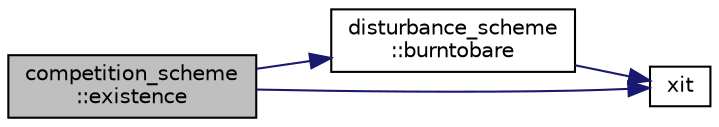 digraph "competition_scheme::existence"
{
 // INTERACTIVE_SVG=YES
  edge [fontname="Helvetica",fontsize="10",labelfontname="Helvetica",labelfontsize="10"];
  node [fontname="Helvetica",fontsize="10",shape=record];
  rankdir="LR";
  Node1 [label="competition_scheme\l::existence",height=0.2,width=0.4,color="black", fillcolor="grey75", style="filled", fontcolor="black"];
  Node1 -> Node2 [color="midnightblue",fontsize="10",style="solid"];
  Node2 [label="disturbance_scheme\l::burntobare",height=0.2,width=0.4,color="black", fillcolor="white", style="filled",URL="$group__disturbance__scheme__burntobare.html#gae72fa0c94541c3e88a45d71f2442be9c"];
  Node2 -> Node3 [color="midnightblue",fontsize="10",style="solid"];
  Node3 [label="xit",height=0.2,width=0.4,color="black", fillcolor="white", style="filled",URL="$XIT_8f.html#aea43fe3205a9aaa600859d61b69d580c"];
  Node1 -> Node3 [color="midnightblue",fontsize="10",style="solid"];
}
